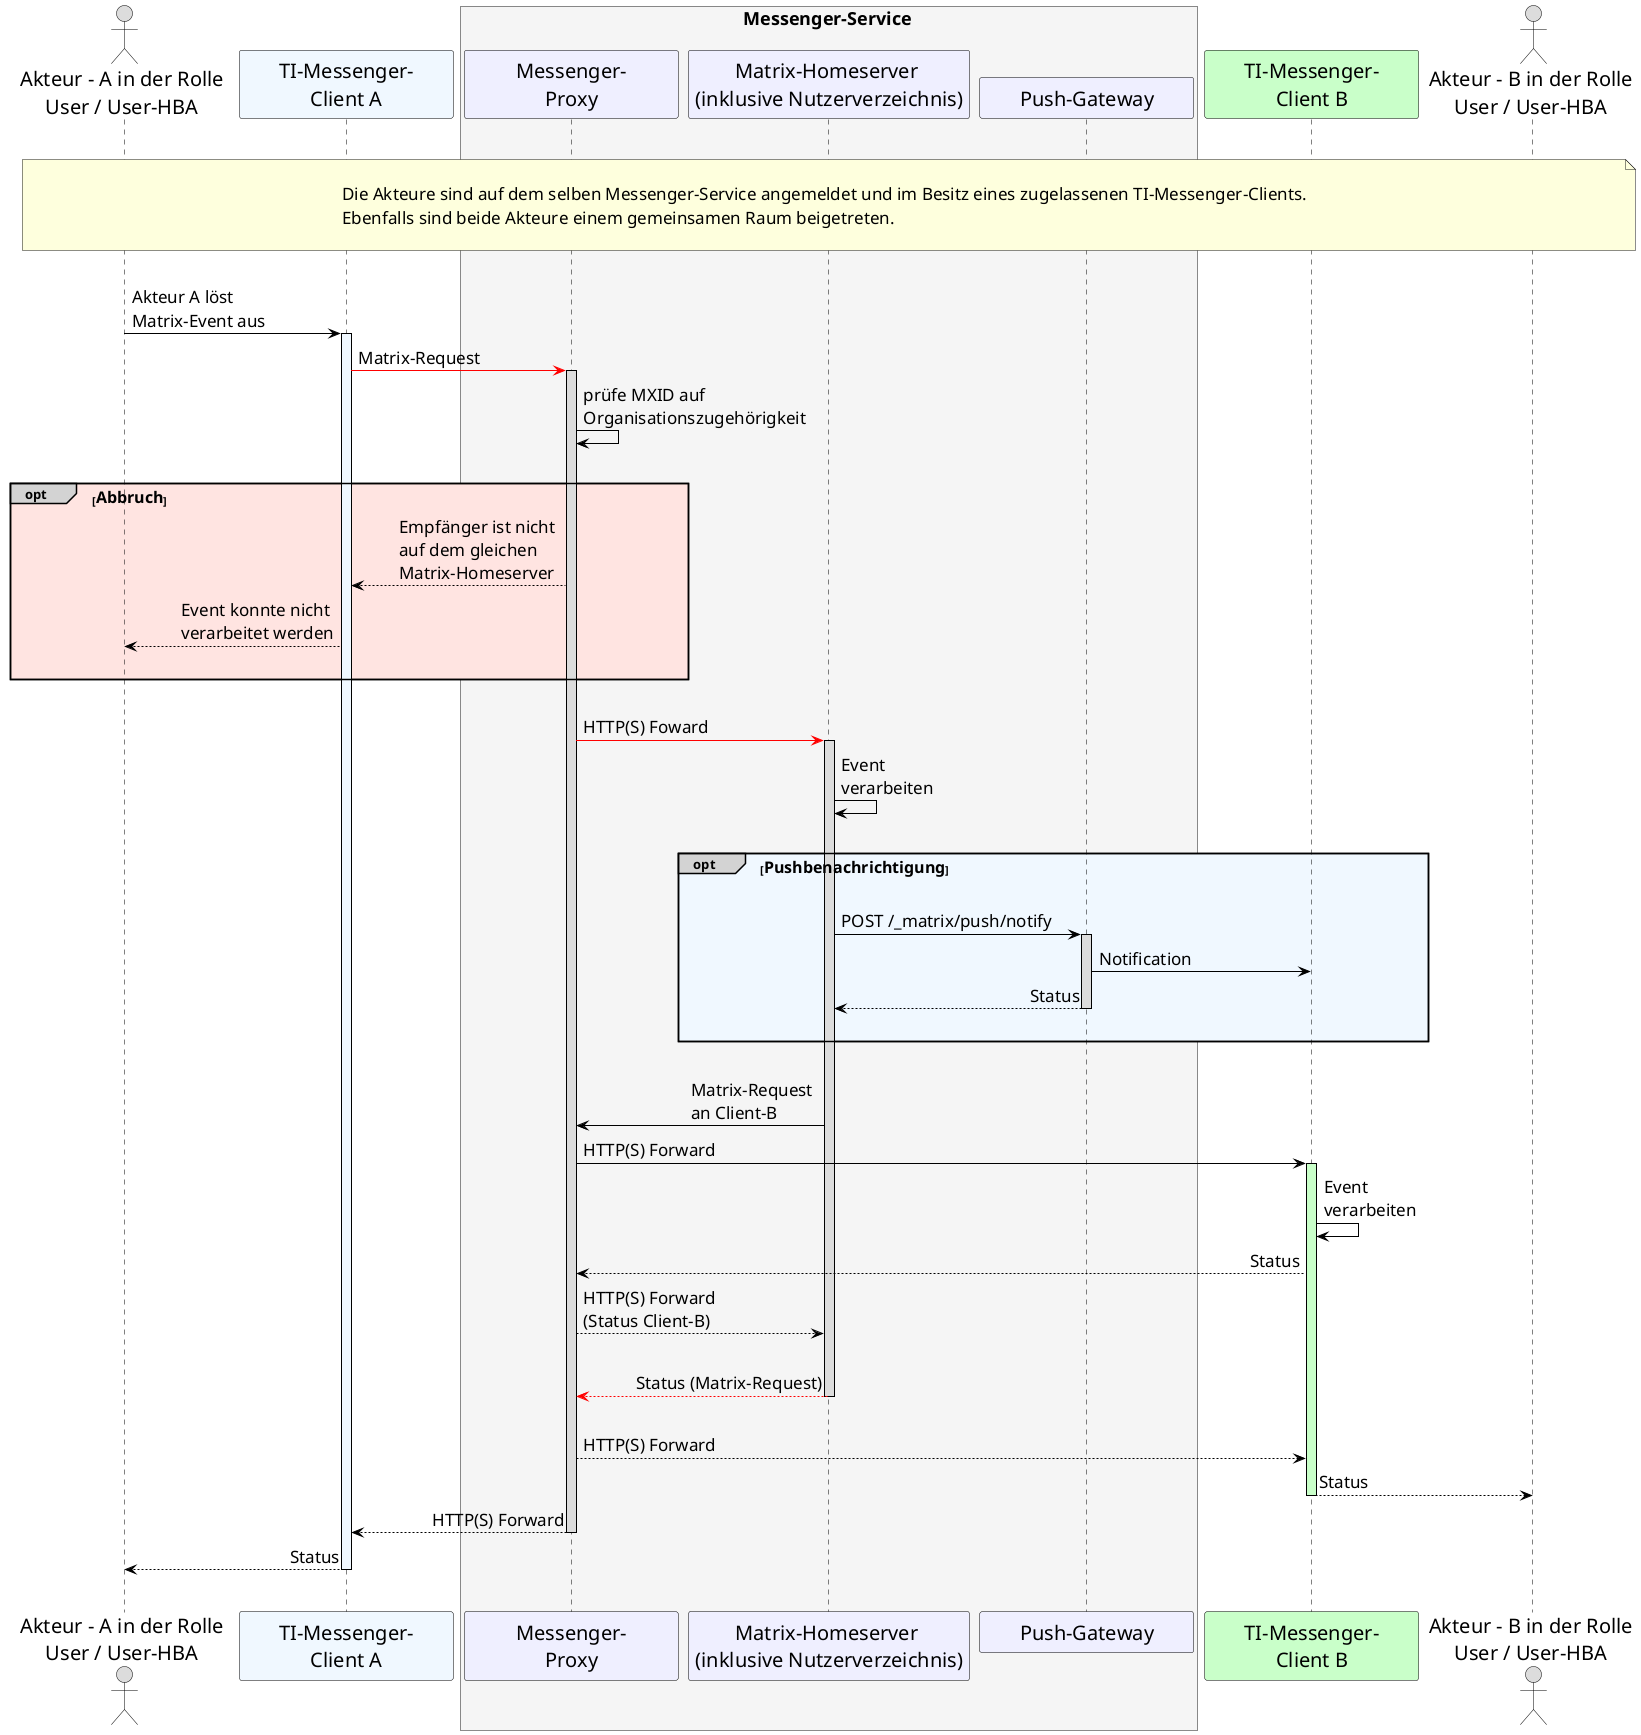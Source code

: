 /' 
# TI-Messenger 1.1
# TI-Messenger-Dienst
# UC - 10063
# Sequence Diagram
# Name: Austausch von Events innerhalb eines Messenger-Service
'/

@startuml
skinparam sequenceMessageAlign direction
skinparam minClassWidth 200
skinparam BoxPadding 1
skinparam sequenceReferenceHeaderBackgroundColor palegreen
scale max 2048 width

skinparam sequence {
ArrowColor black
ArrowFontSize 17
ActorBorderColor black
LifeLineBorderColor black
LifeLineBackgroundColor Gainsboro

ParticipantBorderColor Motivation
ParticipantBackgroundColor Motivation
ParticipantFontName Impact
ParticipantFontSize 20
ParticipantFontColor black
ParticipantBorderColor Black
ParticipantBackgroundColor MOTIVATION

ActorBackgroundColor Gainsboro
ActorFontColor black
ActorFontSize 20
ActorFontName Aapex
}
    actor U1 as "Akteur - A in der Rolle\nUser / User-HBA"
    participant C1 as "TI-Messenger-\nClient A" #AliceBlue
    box <size:18>Messenger-Service</size> #WhiteSmoke
      participant MP as "Messenger-\nProxy"
      participant MH as "Matrix-Homeserver \n(inklusive Nutzerverzeichnis)"
      participant PG as "Push-Gateway"
    end box
    participant C2 as "TI-Messenger-\nClient B" #TECHNOLOGY
    actor U2 as "Akteur - B in der Rolle\nUser / User-HBA"
    
|||
note over U1, U2: \n<size:17>Die Akteure sind auf dem selben Messenger-Service angemeldet und im Besitz eines zugelassenen TI-Messenger-Clients.</size>\n<size:17>Ebenfalls sind beide Akteure einem gemeinsamen Raum beigetreten.</size>\n
|||

    U1->C1: Akteur A löst \nMatrix-Event aus
      activate C1 #AliceBlue
    C1-[#red]>MP: Matrix-Request
      activate MP
    MP->MP: prüfe MXID auf \nOrganisationszugehörigkeit
    
    |||
    opt#LightGrey #MistyRose <size:16>Abbruch</size>
      MP-->C1: Empfänger ist nicht \nauf dem gleichen \nMatrix-Homeserver
      C1-->U1: Event konnte nicht \nverarbeitet werden
    |||
    end
    
    |||
    MP-[#red]>MH: HTTP(S) Foward
      activate MH
    MH->MH: Event \nverarbeiten
    
    |||
    opt#LightGrey #AliceBlue <size:16>Pushbenachrichtigung</size>
    |||
    MH->PG: POST /_matrix/push/notify
      activate PG
    PG->C2: Notification
    PG-->MH: Status
      deactivate PG
    |||
    end
    
    |||
    MH->MP: Matrix-Request \nan Client-B
    MP->C2: HTTP(S) Forward
      activate C2 #TECHNOLOGY
    C2->C2: Event \nverarbeiten
    C2-->MP: Status
    MP-->MH: HTTP(S) Forward \n(Status Client-B)
    |||
    MH-[#red]->MP: Status (Matrix-Request)
      deactivate MH
    |||
    MP-->C2: HTTP(S) Forward
    C2-->U2: Status
      deactivate C2
    MP-->C1: HTTP(S) Forward
      deactivate MP
    C1-->U1: Status
      deactivate C1
|||
@enduml
